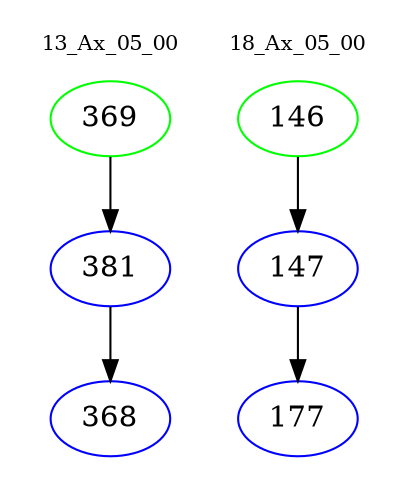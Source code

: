 digraph{
subgraph cluster_0 {
color = white
label = "13_Ax_05_00";
fontsize=10;
T0_369 [label="369", color="green"]
T0_369 -> T0_381 [color="black"]
T0_381 [label="381", color="blue"]
T0_381 -> T0_368 [color="black"]
T0_368 [label="368", color="blue"]
}
subgraph cluster_1 {
color = white
label = "18_Ax_05_00";
fontsize=10;
T1_146 [label="146", color="green"]
T1_146 -> T1_147 [color="black"]
T1_147 [label="147", color="blue"]
T1_147 -> T1_177 [color="black"]
T1_177 [label="177", color="blue"]
}
}
